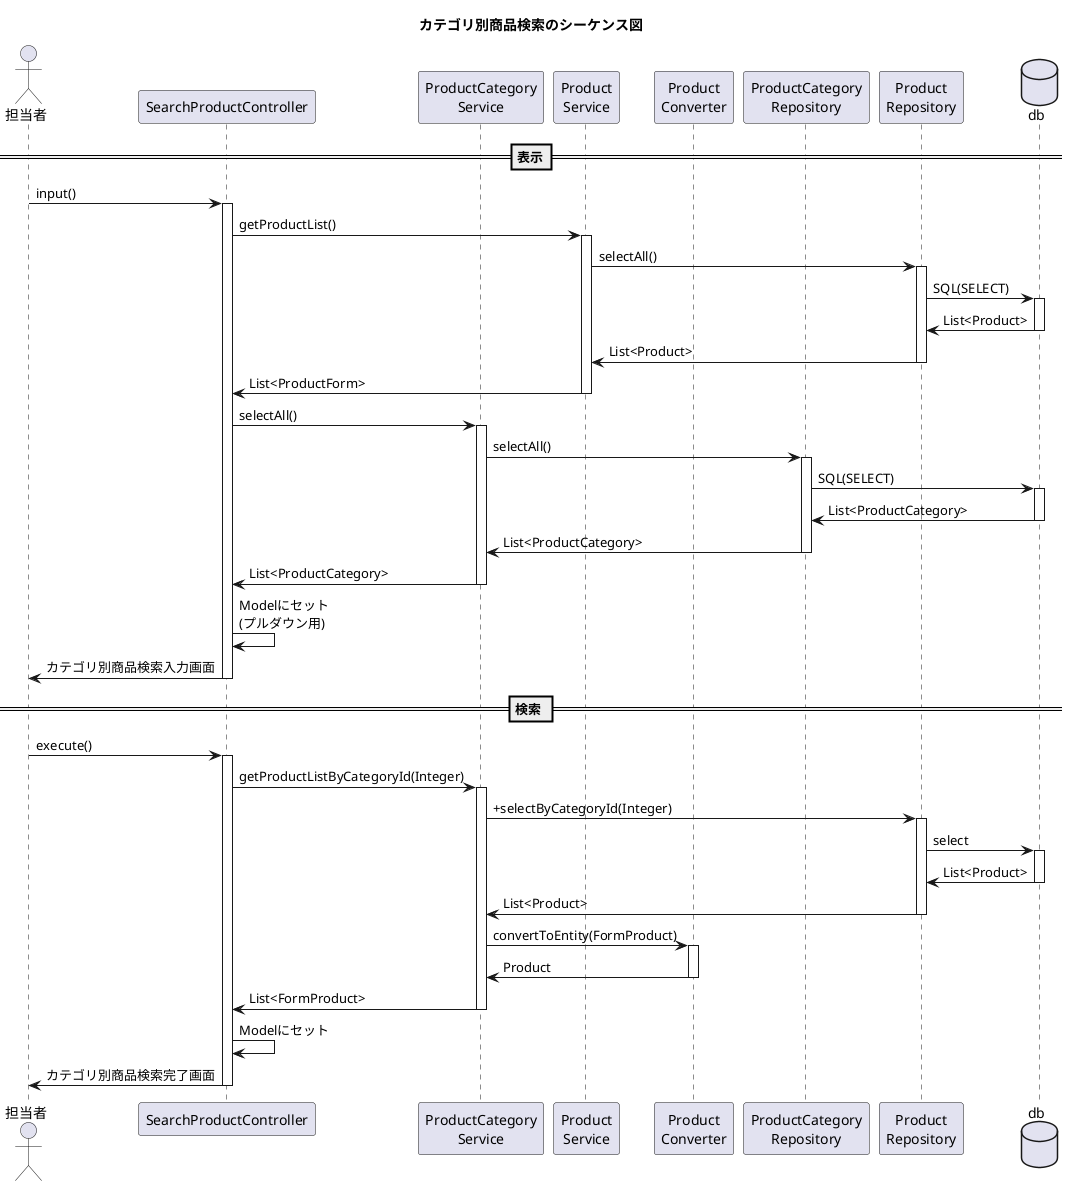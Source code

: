 @startuml

title カテゴリ別商品検索のシーケンス図
actor "担当者" as user
participant "SearchProductController" as controller
participant "ProductCategory\nService" as service
participant "Product\nService" as service1
participant "Product\nConverter" as helper
participant "ProductCategory\nRepository" as repository1
participant "Product\nRepository" as repository2
database "db" as db
==表示==
user -> controller++:input()
controller -> service1++:getProductList()
service1 -> repository2++:selectAll()
repository2 -> db++:SQL(SELECT)
repository2<- db--:List<Product> 
service1 <- repository2--:List<Product>
controller <- service1--:List<ProductForm>
controller -> service++:selectAll()
service -> repository1++:selectAll()
repository1 -> db++:SQL(SELECT)
db -> repository1--:List<ProductCategory>
repository1 -> service--:List<ProductCategory>
service -> controller--:List<ProductCategory>
controller -> controller:Modelにセット\n(プルダウン用)
controller -> user--:カテゴリ別商品検索入力画面

== 検索 ==
user -> controller++:execute()
controller -> service++:getProductListByCategoryId(Integer)
service -> repository2++:+selectByCategoryId(Integer)
repository2 -> db++:select
db -> repository2--:List<Product>
repository2 -> service--:List<Product>
service -> helper++:convertToEntity(FormProduct)
service <- helper--:Product
service -> controller--:List<FormProduct>
controller -> controller:Modelにセット
controller -> user--:カテゴリ別商品検索完了画面


@enduml